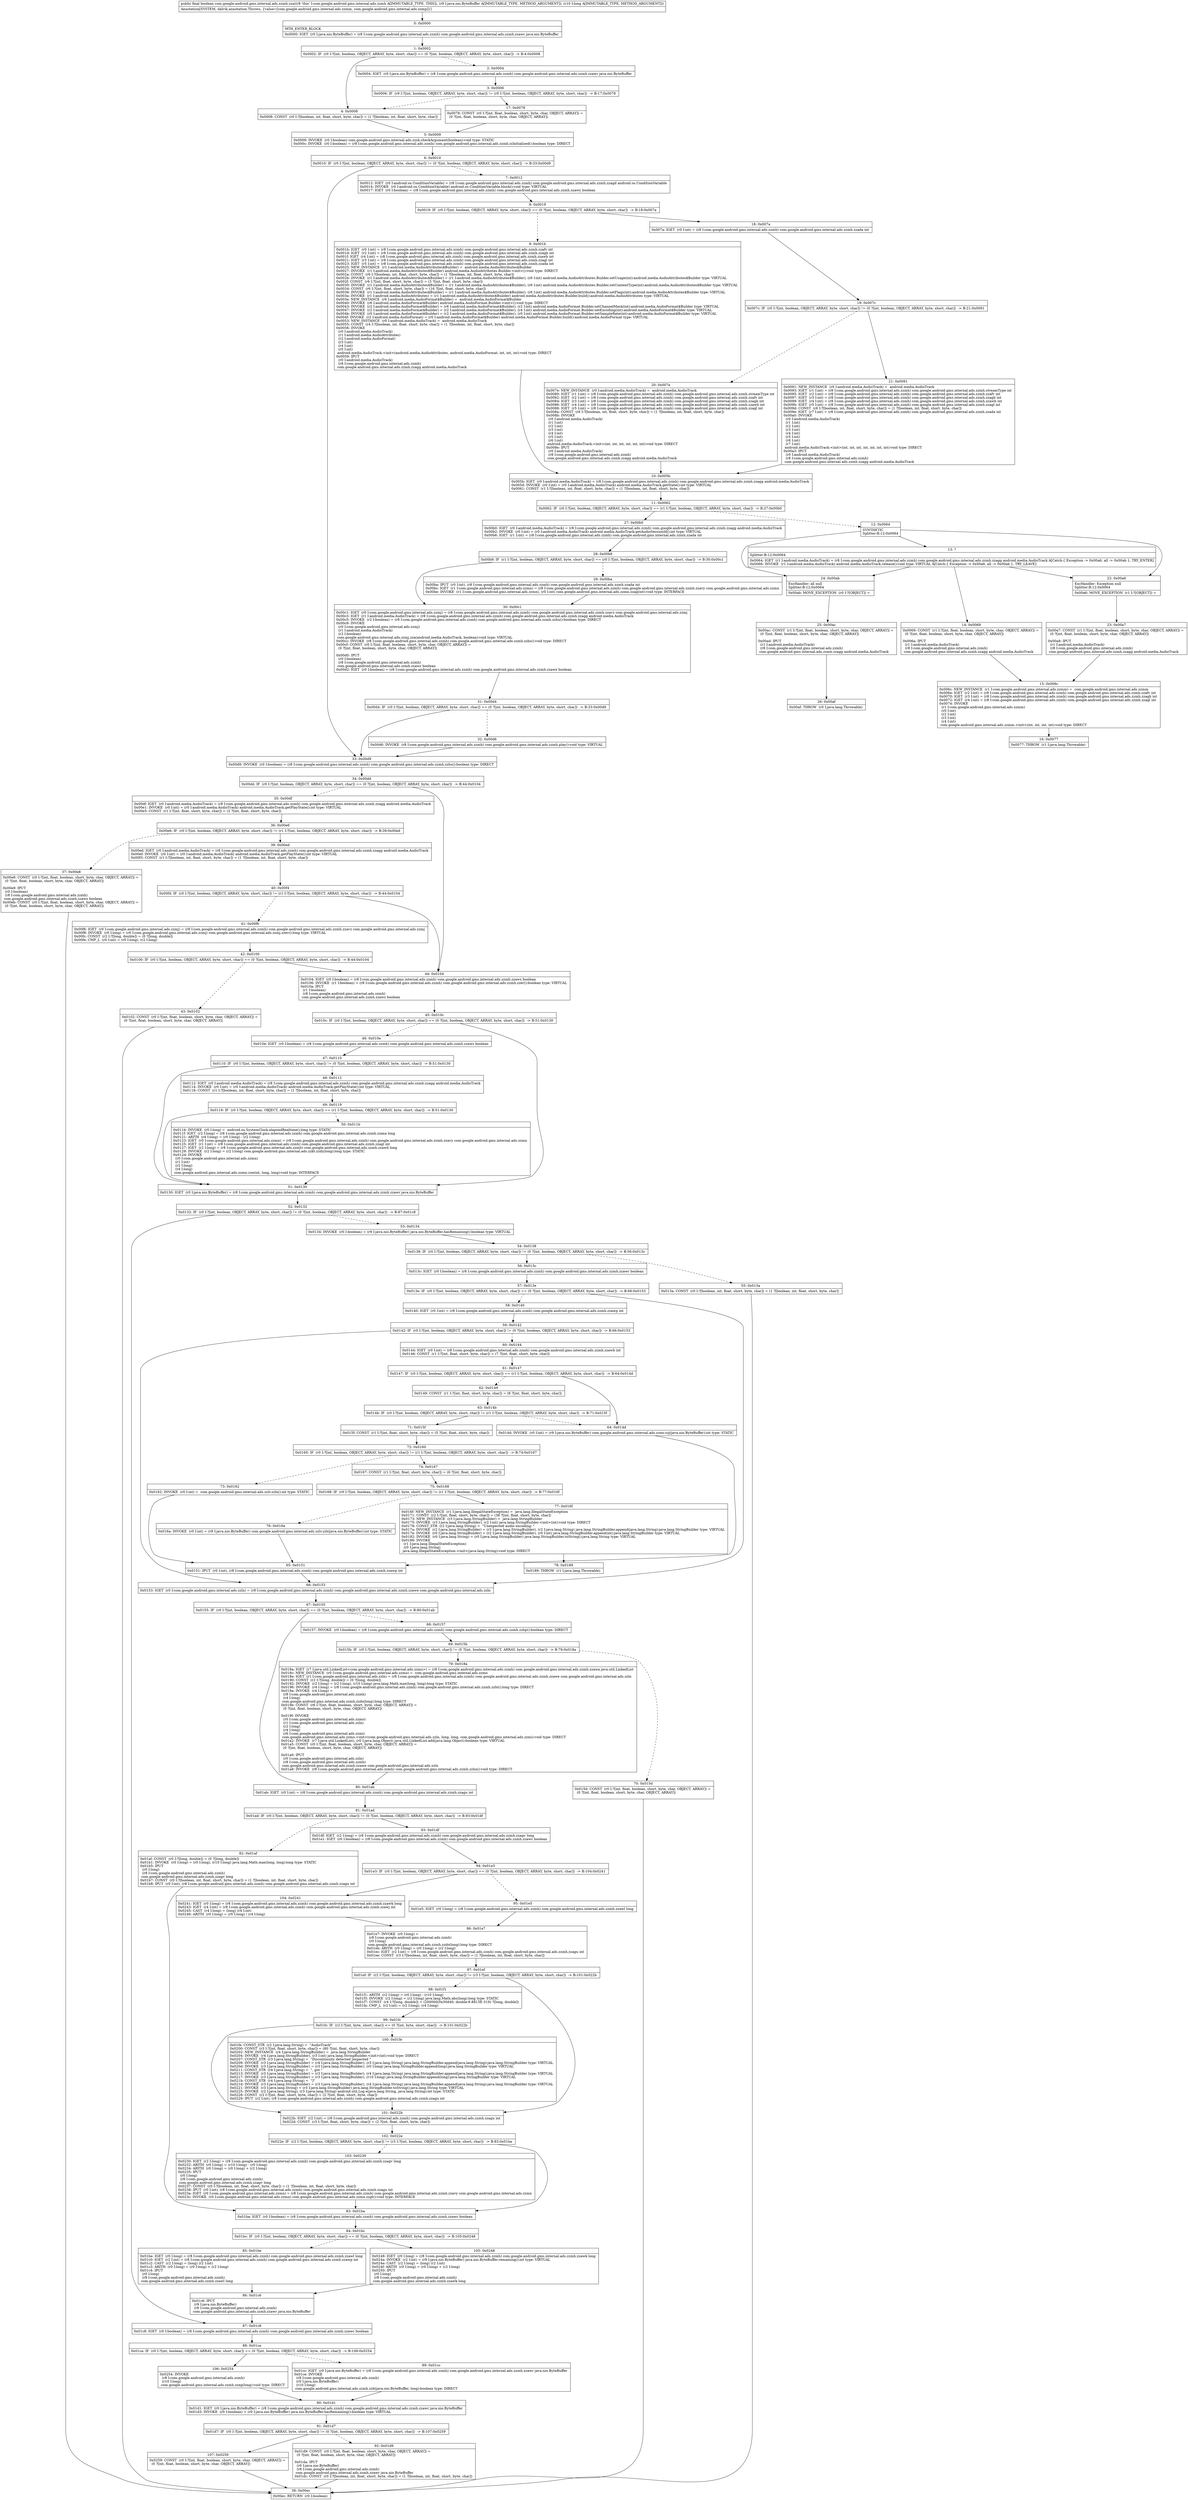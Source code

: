 digraph "CFG forcom.google.android.gms.internal.ads.zzmh.zza(Ljava\/nio\/ByteBuffer;J)Z" {
Node_0 [shape=record,label="{0\:\ 0x0000|MTH_ENTER_BLOCK\l|0x0000: IGET  (r0 I:java.nio.ByteBuffer) = (r8 I:com.google.android.gms.internal.ads.zzmh) com.google.android.gms.internal.ads.zzmh.zzawr java.nio.ByteBuffer \l}"];
Node_1 [shape=record,label="{1\:\ 0x0002|0x0002: IF  (r0 I:?[int, boolean, OBJECT, ARRAY, byte, short, char]) == (0 ?[int, boolean, OBJECT, ARRAY, byte, short, char])  \-\> B:4:0x0008 \l}"];
Node_2 [shape=record,label="{2\:\ 0x0004|0x0004: IGET  (r0 I:java.nio.ByteBuffer) = (r8 I:com.google.android.gms.internal.ads.zzmh) com.google.android.gms.internal.ads.zzmh.zzawr java.nio.ByteBuffer \l}"];
Node_3 [shape=record,label="{3\:\ 0x0006|0x0006: IF  (r9 I:?[int, boolean, OBJECT, ARRAY, byte, short, char]) != (r0 I:?[int, boolean, OBJECT, ARRAY, byte, short, char])  \-\> B:17:0x0078 \l}"];
Node_4 [shape=record,label="{4\:\ 0x0008|0x0008: CONST  (r0 I:?[boolean, int, float, short, byte, char]) = (1 ?[boolean, int, float, short, byte, char]) \l}"];
Node_5 [shape=record,label="{5\:\ 0x0009|0x0009: INVOKE  (r0 I:boolean) com.google.android.gms.internal.ads.zzsk.checkArgument(boolean):void type: STATIC \l0x000c: INVOKE  (r0 I:boolean) = (r8 I:com.google.android.gms.internal.ads.zzmh) com.google.android.gms.internal.ads.zzmh.isInitialized():boolean type: DIRECT \l}"];
Node_6 [shape=record,label="{6\:\ 0x0010|0x0010: IF  (r0 I:?[int, boolean, OBJECT, ARRAY, byte, short, char]) != (0 ?[int, boolean, OBJECT, ARRAY, byte, short, char])  \-\> B:33:0x00d9 \l}"];
Node_7 [shape=record,label="{7\:\ 0x0012|0x0012: IGET  (r0 I:android.os.ConditionVariable) = (r8 I:com.google.android.gms.internal.ads.zzmh) com.google.android.gms.internal.ads.zzmh.zzagd android.os.ConditionVariable \l0x0014: INVOKE  (r0 I:android.os.ConditionVariable) android.os.ConditionVariable.block():void type: VIRTUAL \l0x0017: IGET  (r0 I:boolean) = (r8 I:com.google.android.gms.internal.ads.zzmh) com.google.android.gms.internal.ads.zzmh.zzawy boolean \l}"];
Node_8 [shape=record,label="{8\:\ 0x0019|0x0019: IF  (r0 I:?[int, boolean, OBJECT, ARRAY, byte, short, char]) == (0 ?[int, boolean, OBJECT, ARRAY, byte, short, char])  \-\> B:18:0x007a \l}"];
Node_9 [shape=record,label="{9\:\ 0x001b|0x001b: IGET  (r0 I:int) = (r8 I:com.google.android.gms.internal.ads.zzmh) com.google.android.gms.internal.ads.zzmh.zzafv int \l0x001d: IGET  (r2 I:int) = (r8 I:com.google.android.gms.internal.ads.zzmh) com.google.android.gms.internal.ads.zzmh.zzagh int \l0x001f: IGET  (r4 I:int) = (r8 I:com.google.android.gms.internal.ads.zzmh) com.google.android.gms.internal.ads.zzmh.zzawb int \l0x0021: IGET  (r3 I:int) = (r8 I:com.google.android.gms.internal.ads.zzmh) com.google.android.gms.internal.ads.zzmh.zzagl int \l0x0023: IGET  (r5 I:int) = (r8 I:com.google.android.gms.internal.ads.zzmh) com.google.android.gms.internal.ads.zzmh.zzada int \l0x0025: NEW_INSTANCE  (r1 I:android.media.AudioAttributes$Builder) =  android.media.AudioAttributes$Builder \l0x0027: INVOKE  (r1 I:android.media.AudioAttributes$Builder) android.media.AudioAttributes.Builder.\<init\>():void type: DIRECT \l0x002a: CONST  (r6 I:?[boolean, int, float, short, byte, char]) = (1 ?[boolean, int, float, short, byte, char]) \l0x002b: INVOKE  (r1 I:android.media.AudioAttributes$Builder) = (r1 I:android.media.AudioAttributes$Builder), (r6 I:int) android.media.AudioAttributes.Builder.setUsage(int):android.media.AudioAttributes$Builder type: VIRTUAL \l0x002f: CONST  (r6 I:?[int, float, short, byte, char]) = (3 ?[int, float, short, byte, char]) \l0x0030: INVOKE  (r1 I:android.media.AudioAttributes$Builder) = (r1 I:android.media.AudioAttributes$Builder), (r6 I:int) android.media.AudioAttributes.Builder.setContentType(int):android.media.AudioAttributes$Builder type: VIRTUAL \l0x0034: CONST  (r6 I:?[int, float, short, byte, char]) = (16 ?[int, float, short, byte, char]) \l0x0036: INVOKE  (r1 I:android.media.AudioAttributes$Builder) = (r1 I:android.media.AudioAttributes$Builder), (r6 I:int) android.media.AudioAttributes.Builder.setFlags(int):android.media.AudioAttributes$Builder type: VIRTUAL \l0x003a: INVOKE  (r1 I:android.media.AudioAttributes) = (r1 I:android.media.AudioAttributes$Builder) android.media.AudioAttributes.Builder.build():android.media.AudioAttributes type: VIRTUAL \l0x003e: NEW_INSTANCE  (r6 I:android.media.AudioFormat$Builder) =  android.media.AudioFormat$Builder \l0x0040: INVOKE  (r6 I:android.media.AudioFormat$Builder) android.media.AudioFormat.Builder.\<init\>():void type: DIRECT \l0x0043: INVOKE  (r2 I:android.media.AudioFormat$Builder) = (r6 I:android.media.AudioFormat$Builder), (r2 I:int) android.media.AudioFormat.Builder.setChannelMask(int):android.media.AudioFormat$Builder type: VIRTUAL \l0x0047: INVOKE  (r2 I:android.media.AudioFormat$Builder) = (r2 I:android.media.AudioFormat$Builder), (r4 I:int) android.media.AudioFormat.Builder.setEncoding(int):android.media.AudioFormat$Builder type: VIRTUAL \l0x004b: INVOKE  (r0 I:android.media.AudioFormat$Builder) = (r2 I:android.media.AudioFormat$Builder), (r0 I:int) android.media.AudioFormat.Builder.setSampleRate(int):android.media.AudioFormat$Builder type: VIRTUAL \l0x004f: INVOKE  (r2 I:android.media.AudioFormat) = (r0 I:android.media.AudioFormat$Builder) android.media.AudioFormat.Builder.build():android.media.AudioFormat type: VIRTUAL \l0x0053: NEW_INSTANCE  (r0 I:android.media.AudioTrack) =  android.media.AudioTrack \l0x0055: CONST  (r4 I:?[boolean, int, float, short, byte, char]) = (1 ?[boolean, int, float, short, byte, char]) \l0x0056: INVOKE  \l  (r0 I:android.media.AudioTrack)\l  (r1 I:android.media.AudioAttributes)\l  (r2 I:android.media.AudioFormat)\l  (r3 I:int)\l  (r4 I:int)\l  (r5 I:int)\l android.media.AudioTrack.\<init\>(android.media.AudioAttributes, android.media.AudioFormat, int, int, int):void type: DIRECT \l0x0059: IPUT  \l  (r0 I:android.media.AudioTrack)\l  (r8 I:com.google.android.gms.internal.ads.zzmh)\l com.google.android.gms.internal.ads.zzmh.zzagg android.media.AudioTrack \l}"];
Node_10 [shape=record,label="{10\:\ 0x005b|0x005b: IGET  (r0 I:android.media.AudioTrack) = (r8 I:com.google.android.gms.internal.ads.zzmh) com.google.android.gms.internal.ads.zzmh.zzagg android.media.AudioTrack \l0x005d: INVOKE  (r0 I:int) = (r0 I:android.media.AudioTrack) android.media.AudioTrack.getState():int type: VIRTUAL \l0x0061: CONST  (r1 I:?[boolean, int, float, short, byte, char]) = (1 ?[boolean, int, float, short, byte, char]) \l}"];
Node_11 [shape=record,label="{11\:\ 0x0062|0x0062: IF  (r0 I:?[int, boolean, OBJECT, ARRAY, byte, short, char]) == (r1 I:?[int, boolean, OBJECT, ARRAY, byte, short, char])  \-\> B:27:0x00b0 \l}"];
Node_12 [shape=record,label="{12\:\ 0x0064|SYNTHETIC\lSplitter:B:12:0x0064\l}"];
Node_13 [shape=record,label="{13\:\ ?|Splitter:B:12:0x0064\l|0x0064: IGET  (r1 I:android.media.AudioTrack) = (r8 I:com.google.android.gms.internal.ads.zzmh) com.google.android.gms.internal.ads.zzmh.zzagg android.media.AudioTrack A[Catch:\{ Exception \-\> 0x00a6, all \-\> 0x00ab \}, TRY_ENTER]\l0x0066: INVOKE  (r1 I:android.media.AudioTrack) android.media.AudioTrack.release():void type: VIRTUAL A[Catch:\{ Exception \-\> 0x00a6, all \-\> 0x00ab \}, TRY_LEAVE]\l}"];
Node_14 [shape=record,label="{14\:\ 0x0069|0x0069: CONST  (r1 I:?[int, float, boolean, short, byte, char, OBJECT, ARRAY]) = \l  (0 ?[int, float, boolean, short, byte, char, OBJECT, ARRAY])\l \l0x006a: IPUT  \l  (r1 I:android.media.AudioTrack)\l  (r8 I:com.google.android.gms.internal.ads.zzmh)\l com.google.android.gms.internal.ads.zzmh.zzagg android.media.AudioTrack \l}"];
Node_15 [shape=record,label="{15\:\ 0x006c|0x006c: NEW_INSTANCE  (r1 I:com.google.android.gms.internal.ads.zzmm) =  com.google.android.gms.internal.ads.zzmm \l0x006e: IGET  (r2 I:int) = (r8 I:com.google.android.gms.internal.ads.zzmh) com.google.android.gms.internal.ads.zzmh.zzafv int \l0x0070: IGET  (r3 I:int) = (r8 I:com.google.android.gms.internal.ads.zzmh) com.google.android.gms.internal.ads.zzmh.zzagh int \l0x0072: IGET  (r4 I:int) = (r8 I:com.google.android.gms.internal.ads.zzmh) com.google.android.gms.internal.ads.zzmh.zzagl int \l0x0074: INVOKE  \l  (r1 I:com.google.android.gms.internal.ads.zzmm)\l  (r0 I:int)\l  (r2 I:int)\l  (r3 I:int)\l  (r4 I:int)\l com.google.android.gms.internal.ads.zzmm.\<init\>(int, int, int, int):void type: DIRECT \l}"];
Node_16 [shape=record,label="{16\:\ 0x0077|0x0077: THROW  (r1 I:java.lang.Throwable) \l}"];
Node_17 [shape=record,label="{17\:\ 0x0078|0x0078: CONST  (r0 I:?[int, float, boolean, short, byte, char, OBJECT, ARRAY]) = \l  (0 ?[int, float, boolean, short, byte, char, OBJECT, ARRAY])\l \l}"];
Node_18 [shape=record,label="{18\:\ 0x007a|0x007a: IGET  (r0 I:int) = (r8 I:com.google.android.gms.internal.ads.zzmh) com.google.android.gms.internal.ads.zzmh.zzada int \l}"];
Node_19 [shape=record,label="{19\:\ 0x007c|0x007c: IF  (r0 I:?[int, boolean, OBJECT, ARRAY, byte, short, char]) != (0 ?[int, boolean, OBJECT, ARRAY, byte, short, char])  \-\> B:21:0x0091 \l}"];
Node_20 [shape=record,label="{20\:\ 0x007e|0x007e: NEW_INSTANCE  (r0 I:android.media.AudioTrack) =  android.media.AudioTrack \l0x0080: IGET  (r1 I:int) = (r8 I:com.google.android.gms.internal.ads.zzmh) com.google.android.gms.internal.ads.zzmh.streamType int \l0x0082: IGET  (r2 I:int) = (r8 I:com.google.android.gms.internal.ads.zzmh) com.google.android.gms.internal.ads.zzmh.zzafv int \l0x0084: IGET  (r3 I:int) = (r8 I:com.google.android.gms.internal.ads.zzmh) com.google.android.gms.internal.ads.zzmh.zzagh int \l0x0086: IGET  (r4 I:int) = (r8 I:com.google.android.gms.internal.ads.zzmh) com.google.android.gms.internal.ads.zzmh.zzawb int \l0x0088: IGET  (r5 I:int) = (r8 I:com.google.android.gms.internal.ads.zzmh) com.google.android.gms.internal.ads.zzmh.zzagl int \l0x008a: CONST  (r6 I:?[boolean, int, float, short, byte, char]) = (1 ?[boolean, int, float, short, byte, char]) \l0x008b: INVOKE  \l  (r0 I:android.media.AudioTrack)\l  (r1 I:int)\l  (r2 I:int)\l  (r3 I:int)\l  (r4 I:int)\l  (r5 I:int)\l  (r6 I:int)\l android.media.AudioTrack.\<init\>(int, int, int, int, int, int):void type: DIRECT \l0x008e: IPUT  \l  (r0 I:android.media.AudioTrack)\l  (r8 I:com.google.android.gms.internal.ads.zzmh)\l com.google.android.gms.internal.ads.zzmh.zzagg android.media.AudioTrack \l}"];
Node_21 [shape=record,label="{21\:\ 0x0091|0x0091: NEW_INSTANCE  (r0 I:android.media.AudioTrack) =  android.media.AudioTrack \l0x0093: IGET  (r1 I:int) = (r8 I:com.google.android.gms.internal.ads.zzmh) com.google.android.gms.internal.ads.zzmh.streamType int \l0x0095: IGET  (r2 I:int) = (r8 I:com.google.android.gms.internal.ads.zzmh) com.google.android.gms.internal.ads.zzmh.zzafv int \l0x0097: IGET  (r3 I:int) = (r8 I:com.google.android.gms.internal.ads.zzmh) com.google.android.gms.internal.ads.zzmh.zzagh int \l0x0099: IGET  (r4 I:int) = (r8 I:com.google.android.gms.internal.ads.zzmh) com.google.android.gms.internal.ads.zzmh.zzawb int \l0x009b: IGET  (r5 I:int) = (r8 I:com.google.android.gms.internal.ads.zzmh) com.google.android.gms.internal.ads.zzmh.zzagl int \l0x009d: CONST  (r6 I:?[boolean, int, float, short, byte, char]) = (1 ?[boolean, int, float, short, byte, char]) \l0x009e: IGET  (r7 I:int) = (r8 I:com.google.android.gms.internal.ads.zzmh) com.google.android.gms.internal.ads.zzmh.zzada int \l0x00a0: INVOKE  \l  (r0 I:android.media.AudioTrack)\l  (r1 I:int)\l  (r2 I:int)\l  (r3 I:int)\l  (r4 I:int)\l  (r5 I:int)\l  (r6 I:int)\l  (r7 I:int)\l android.media.AudioTrack.\<init\>(int, int, int, int, int, int, int):void type: DIRECT \l0x00a3: IPUT  \l  (r0 I:android.media.AudioTrack)\l  (r8 I:com.google.android.gms.internal.ads.zzmh)\l com.google.android.gms.internal.ads.zzmh.zzagg android.media.AudioTrack \l}"];
Node_22 [shape=record,label="{22\:\ 0x00a6|ExcHandler: Exception null\lSplitter:B:12:0x0064\l|0x00a6: MOVE_EXCEPTION  (r1 I:?[OBJECT]) =  \l}"];
Node_23 [shape=record,label="{23\:\ 0x00a7|0x00a7: CONST  (r1 I:?[int, float, boolean, short, byte, char, OBJECT, ARRAY]) = \l  (0 ?[int, float, boolean, short, byte, char, OBJECT, ARRAY])\l \l0x00a8: IPUT  \l  (r1 I:android.media.AudioTrack)\l  (r8 I:com.google.android.gms.internal.ads.zzmh)\l com.google.android.gms.internal.ads.zzmh.zzagg android.media.AudioTrack \l}"];
Node_24 [shape=record,label="{24\:\ 0x00ab|ExcHandler: all null\lSplitter:B:12:0x0064\l|0x00ab: MOVE_EXCEPTION  (r0 I:?[OBJECT]) =  \l}"];
Node_25 [shape=record,label="{25\:\ 0x00ac|0x00ac: CONST  (r1 I:?[int, float, boolean, short, byte, char, OBJECT, ARRAY]) = \l  (0 ?[int, float, boolean, short, byte, char, OBJECT, ARRAY])\l \l0x00ad: IPUT  \l  (r1 I:android.media.AudioTrack)\l  (r8 I:com.google.android.gms.internal.ads.zzmh)\l com.google.android.gms.internal.ads.zzmh.zzagg android.media.AudioTrack \l}"];
Node_26 [shape=record,label="{26\:\ 0x00af|0x00af: THROW  (r0 I:java.lang.Throwable) \l}"];
Node_27 [shape=record,label="{27\:\ 0x00b0|0x00b0: IGET  (r0 I:android.media.AudioTrack) = (r8 I:com.google.android.gms.internal.ads.zzmh) com.google.android.gms.internal.ads.zzmh.zzagg android.media.AudioTrack \l0x00b2: INVOKE  (r0 I:int) = (r0 I:android.media.AudioTrack) android.media.AudioTrack.getAudioSessionId():int type: VIRTUAL \l0x00b6: IGET  (r1 I:int) = (r8 I:com.google.android.gms.internal.ads.zzmh) com.google.android.gms.internal.ads.zzmh.zzada int \l}"];
Node_28 [shape=record,label="{28\:\ 0x00b8|0x00b8: IF  (r1 I:?[int, boolean, OBJECT, ARRAY, byte, short, char]) == (r0 I:?[int, boolean, OBJECT, ARRAY, byte, short, char])  \-\> B:30:0x00c1 \l}"];
Node_29 [shape=record,label="{29\:\ 0x00ba|0x00ba: IPUT  (r0 I:int), (r8 I:com.google.android.gms.internal.ads.zzmh) com.google.android.gms.internal.ads.zzmh.zzada int \l0x00bc: IGET  (r1 I:com.google.android.gms.internal.ads.zzmn) = (r8 I:com.google.android.gms.internal.ads.zzmh) com.google.android.gms.internal.ads.zzmh.zzavy com.google.android.gms.internal.ads.zzmn \l0x00be: INVOKE  (r1 I:com.google.android.gms.internal.ads.zzmn), (r0 I:int) com.google.android.gms.internal.ads.zzmn.zzag(int):void type: INTERFACE \l}"];
Node_30 [shape=record,label="{30\:\ 0x00c1|0x00c1: IGET  (r0 I:com.google.android.gms.internal.ads.zzmj) = (r8 I:com.google.android.gms.internal.ads.zzmh) com.google.android.gms.internal.ads.zzmh.zzavz com.google.android.gms.internal.ads.zzmj \l0x00c3: IGET  (r1 I:android.media.AudioTrack) = (r8 I:com.google.android.gms.internal.ads.zzmh) com.google.android.gms.internal.ads.zzmh.zzagg android.media.AudioTrack \l0x00c5: INVOKE  (r2 I:boolean) = (r8 I:com.google.android.gms.internal.ads.zzmh) com.google.android.gms.internal.ads.zzmh.zzhu():boolean type: DIRECT \l0x00c9: INVOKE  \l  (r0 I:com.google.android.gms.internal.ads.zzmj)\l  (r1 I:android.media.AudioTrack)\l  (r2 I:boolean)\l com.google.android.gms.internal.ads.zzmj.zza(android.media.AudioTrack, boolean):void type: VIRTUAL \l0x00cc: INVOKE  (r8 I:com.google.android.gms.internal.ads.zzmh) com.google.android.gms.internal.ads.zzmh.zzhs():void type: DIRECT \l0x00cf: CONST  (r0 I:?[int, float, boolean, short, byte, char, OBJECT, ARRAY]) = \l  (0 ?[int, float, boolean, short, byte, char, OBJECT, ARRAY])\l \l0x00d0: IPUT  \l  (r0 I:boolean)\l  (r8 I:com.google.android.gms.internal.ads.zzmh)\l com.google.android.gms.internal.ads.zzmh.zzawz boolean \l0x00d2: IGET  (r0 I:boolean) = (r8 I:com.google.android.gms.internal.ads.zzmh) com.google.android.gms.internal.ads.zzmh.zzawx boolean \l}"];
Node_31 [shape=record,label="{31\:\ 0x00d4|0x00d4: IF  (r0 I:?[int, boolean, OBJECT, ARRAY, byte, short, char]) == (0 ?[int, boolean, OBJECT, ARRAY, byte, short, char])  \-\> B:33:0x00d9 \l}"];
Node_32 [shape=record,label="{32\:\ 0x00d6|0x00d6: INVOKE  (r8 I:com.google.android.gms.internal.ads.zzmh) com.google.android.gms.internal.ads.zzmh.play():void type: VIRTUAL \l}"];
Node_33 [shape=record,label="{33\:\ 0x00d9|0x00d9: INVOKE  (r0 I:boolean) = (r8 I:com.google.android.gms.internal.ads.zzmh) com.google.android.gms.internal.ads.zzmh.zzhu():boolean type: DIRECT \l}"];
Node_34 [shape=record,label="{34\:\ 0x00dd|0x00dd: IF  (r0 I:?[int, boolean, OBJECT, ARRAY, byte, short, char]) == (0 ?[int, boolean, OBJECT, ARRAY, byte, short, char])  \-\> B:44:0x0104 \l}"];
Node_35 [shape=record,label="{35\:\ 0x00df|0x00df: IGET  (r0 I:android.media.AudioTrack) = (r8 I:com.google.android.gms.internal.ads.zzmh) com.google.android.gms.internal.ads.zzmh.zzagg android.media.AudioTrack \l0x00e1: INVOKE  (r0 I:int) = (r0 I:android.media.AudioTrack) android.media.AudioTrack.getPlayState():int type: VIRTUAL \l0x00e5: CONST  (r1 I:?[int, float, short, byte, char]) = (2 ?[int, float, short, byte, char]) \l}"];
Node_36 [shape=record,label="{36\:\ 0x00e6|0x00e6: IF  (r0 I:?[int, boolean, OBJECT, ARRAY, byte, short, char]) != (r1 I:?[int, boolean, OBJECT, ARRAY, byte, short, char])  \-\> B:39:0x00ed \l}"];
Node_37 [shape=record,label="{37\:\ 0x00e8|0x00e8: CONST  (r0 I:?[int, float, boolean, short, byte, char, OBJECT, ARRAY]) = \l  (0 ?[int, float, boolean, short, byte, char, OBJECT, ARRAY])\l \l0x00e9: IPUT  \l  (r0 I:boolean)\l  (r8 I:com.google.android.gms.internal.ads.zzmh)\l com.google.android.gms.internal.ads.zzmh.zzawz boolean \l0x00eb: CONST  (r0 I:?[int, float, boolean, short, byte, char, OBJECT, ARRAY]) = \l  (0 ?[int, float, boolean, short, byte, char, OBJECT, ARRAY])\l \l}"];
Node_38 [shape=record,label="{38\:\ 0x00ec|0x00ec: RETURN  (r0 I:boolean) \l}"];
Node_39 [shape=record,label="{39\:\ 0x00ed|0x00ed: IGET  (r0 I:android.media.AudioTrack) = (r8 I:com.google.android.gms.internal.ads.zzmh) com.google.android.gms.internal.ads.zzmh.zzagg android.media.AudioTrack \l0x00ef: INVOKE  (r0 I:int) = (r0 I:android.media.AudioTrack) android.media.AudioTrack.getPlayState():int type: VIRTUAL \l0x00f3: CONST  (r1 I:?[boolean, int, float, short, byte, char]) = (1 ?[boolean, int, float, short, byte, char]) \l}"];
Node_40 [shape=record,label="{40\:\ 0x00f4|0x00f4: IF  (r0 I:?[int, boolean, OBJECT, ARRAY, byte, short, char]) != (r1 I:?[int, boolean, OBJECT, ARRAY, byte, short, char])  \-\> B:44:0x0104 \l}"];
Node_41 [shape=record,label="{41\:\ 0x00f6|0x00f6: IGET  (r0 I:com.google.android.gms.internal.ads.zzmj) = (r8 I:com.google.android.gms.internal.ads.zzmh) com.google.android.gms.internal.ads.zzmh.zzavz com.google.android.gms.internal.ads.zzmj \l0x00f8: INVOKE  (r0 I:long) = (r0 I:com.google.android.gms.internal.ads.zzmj) com.google.android.gms.internal.ads.zzmj.zzev():long type: VIRTUAL \l0x00fc: CONST  (r2 I:?[long, double]) = (0 ?[long, double]) \l0x00fe: CMP_L  (r0 I:int) = (r0 I:long), (r2 I:long) \l}"];
Node_42 [shape=record,label="{42\:\ 0x0100|0x0100: IF  (r0 I:?[int, boolean, OBJECT, ARRAY, byte, short, char]) == (0 ?[int, boolean, OBJECT, ARRAY, byte, short, char])  \-\> B:44:0x0104 \l}"];
Node_43 [shape=record,label="{43\:\ 0x0102|0x0102: CONST  (r0 I:?[int, float, boolean, short, byte, char, OBJECT, ARRAY]) = \l  (0 ?[int, float, boolean, short, byte, char, OBJECT, ARRAY])\l \l}"];
Node_44 [shape=record,label="{44\:\ 0x0104|0x0104: IGET  (r0 I:boolean) = (r8 I:com.google.android.gms.internal.ads.zzmh) com.google.android.gms.internal.ads.zzmh.zzawz boolean \l0x0106: INVOKE  (r1 I:boolean) = (r8 I:com.google.android.gms.internal.ads.zzmh) com.google.android.gms.internal.ads.zzmh.zzer():boolean type: VIRTUAL \l0x010a: IPUT  \l  (r1 I:boolean)\l  (r8 I:com.google.android.gms.internal.ads.zzmh)\l com.google.android.gms.internal.ads.zzmh.zzawz boolean \l}"];
Node_45 [shape=record,label="{45\:\ 0x010c|0x010c: IF  (r0 I:?[int, boolean, OBJECT, ARRAY, byte, short, char]) == (0 ?[int, boolean, OBJECT, ARRAY, byte, short, char])  \-\> B:51:0x0130 \l}"];
Node_46 [shape=record,label="{46\:\ 0x010e|0x010e: IGET  (r0 I:boolean) = (r8 I:com.google.android.gms.internal.ads.zzmh) com.google.android.gms.internal.ads.zzmh.zzawz boolean \l}"];
Node_47 [shape=record,label="{47\:\ 0x0110|0x0110: IF  (r0 I:?[int, boolean, OBJECT, ARRAY, byte, short, char]) != (0 ?[int, boolean, OBJECT, ARRAY, byte, short, char])  \-\> B:51:0x0130 \l}"];
Node_48 [shape=record,label="{48\:\ 0x0112|0x0112: IGET  (r0 I:android.media.AudioTrack) = (r8 I:com.google.android.gms.internal.ads.zzmh) com.google.android.gms.internal.ads.zzmh.zzagg android.media.AudioTrack \l0x0114: INVOKE  (r0 I:int) = (r0 I:android.media.AudioTrack) android.media.AudioTrack.getPlayState():int type: VIRTUAL \l0x0118: CONST  (r1 I:?[boolean, int, float, short, byte, char]) = (1 ?[boolean, int, float, short, byte, char]) \l}"];
Node_49 [shape=record,label="{49\:\ 0x0119|0x0119: IF  (r0 I:?[int, boolean, OBJECT, ARRAY, byte, short, char]) == (r1 I:?[int, boolean, OBJECT, ARRAY, byte, short, char])  \-\> B:51:0x0130 \l}"];
Node_50 [shape=record,label="{50\:\ 0x011b|0x011b: INVOKE  (r0 I:long) =  android.os.SystemClock.elapsedRealtime():long type: STATIC \l0x011f: IGET  (r2 I:long) = (r8 I:com.google.android.gms.internal.ads.zzmh) com.google.android.gms.internal.ads.zzmh.zzaxa long \l0x0121: ARITH  (r4 I:long) = (r0 I:long) \- (r2 I:long) \l0x0123: IGET  (r0 I:com.google.android.gms.internal.ads.zzmn) = (r8 I:com.google.android.gms.internal.ads.zzmh) com.google.android.gms.internal.ads.zzmh.zzavy com.google.android.gms.internal.ads.zzmn \l0x0125: IGET  (r1 I:int) = (r8 I:com.google.android.gms.internal.ads.zzmh) com.google.android.gms.internal.ads.zzmh.zzagl int \l0x0127: IGET  (r2 I:long) = (r8 I:com.google.android.gms.internal.ads.zzmh) com.google.android.gms.internal.ads.zzmh.zzawd long \l0x0129: INVOKE  (r2 I:long) = (r2 I:long) com.google.android.gms.internal.ads.zzkt.zzdz(long):long type: STATIC \l0x012d: INVOKE  \l  (r0 I:com.google.android.gms.internal.ads.zzmn)\l  (r1 I:int)\l  (r2 I:long)\l  (r4 I:long)\l com.google.android.gms.internal.ads.zzmn.zze(int, long, long):void type: INTERFACE \l}"];
Node_51 [shape=record,label="{51\:\ 0x0130|0x0130: IGET  (r0 I:java.nio.ByteBuffer) = (r8 I:com.google.android.gms.internal.ads.zzmh) com.google.android.gms.internal.ads.zzmh.zzawr java.nio.ByteBuffer \l}"];
Node_52 [shape=record,label="{52\:\ 0x0132|0x0132: IF  (r0 I:?[int, boolean, OBJECT, ARRAY, byte, short, char]) != (0 ?[int, boolean, OBJECT, ARRAY, byte, short, char])  \-\> B:87:0x01c8 \l}"];
Node_53 [shape=record,label="{53\:\ 0x0134|0x0134: INVOKE  (r0 I:boolean) = (r9 I:java.nio.ByteBuffer) java.nio.ByteBuffer.hasRemaining():boolean type: VIRTUAL \l}"];
Node_54 [shape=record,label="{54\:\ 0x0138|0x0138: IF  (r0 I:?[int, boolean, OBJECT, ARRAY, byte, short, char]) != (0 ?[int, boolean, OBJECT, ARRAY, byte, short, char])  \-\> B:56:0x013c \l}"];
Node_55 [shape=record,label="{55\:\ 0x013a|0x013a: CONST  (r0 I:?[boolean, int, float, short, byte, char]) = (1 ?[boolean, int, float, short, byte, char]) \l}"];
Node_56 [shape=record,label="{56\:\ 0x013c|0x013c: IGET  (r0 I:boolean) = (r8 I:com.google.android.gms.internal.ads.zzmh) com.google.android.gms.internal.ads.zzmh.zzawc boolean \l}"];
Node_57 [shape=record,label="{57\:\ 0x013e|0x013e: IF  (r0 I:?[int, boolean, OBJECT, ARRAY, byte, short, char]) == (0 ?[int, boolean, OBJECT, ARRAY, byte, short, char])  \-\> B:66:0x0153 \l}"];
Node_58 [shape=record,label="{58\:\ 0x0140|0x0140: IGET  (r0 I:int) = (r8 I:com.google.android.gms.internal.ads.zzmh) com.google.android.gms.internal.ads.zzmh.zzawp int \l}"];
Node_59 [shape=record,label="{59\:\ 0x0142|0x0142: IF  (r0 I:?[int, boolean, OBJECT, ARRAY, byte, short, char]) != (0 ?[int, boolean, OBJECT, ARRAY, byte, short, char])  \-\> B:66:0x0153 \l}"];
Node_60 [shape=record,label="{60\:\ 0x0144|0x0144: IGET  (r0 I:int) = (r8 I:com.google.android.gms.internal.ads.zzmh) com.google.android.gms.internal.ads.zzmh.zzawb int \l0x0146: CONST  (r1 I:?[int, float, short, byte, char]) = (7 ?[int, float, short, byte, char]) \l}"];
Node_61 [shape=record,label="{61\:\ 0x0147|0x0147: IF  (r0 I:?[int, boolean, OBJECT, ARRAY, byte, short, char]) == (r1 I:?[int, boolean, OBJECT, ARRAY, byte, short, char])  \-\> B:64:0x014d \l}"];
Node_62 [shape=record,label="{62\:\ 0x0149|0x0149: CONST  (r1 I:?[int, float, short, byte, char]) = (8 ?[int, float, short, byte, char]) \l}"];
Node_63 [shape=record,label="{63\:\ 0x014b|0x014b: IF  (r0 I:?[int, boolean, OBJECT, ARRAY, byte, short, char]) != (r1 I:?[int, boolean, OBJECT, ARRAY, byte, short, char])  \-\> B:71:0x015f \l}"];
Node_64 [shape=record,label="{64\:\ 0x014d|0x014d: INVOKE  (r0 I:int) = (r9 I:java.nio.ByteBuffer) com.google.android.gms.internal.ads.zzmr.zzj(java.nio.ByteBuffer):int type: STATIC \l}"];
Node_65 [shape=record,label="{65\:\ 0x0151|0x0151: IPUT  (r0 I:int), (r8 I:com.google.android.gms.internal.ads.zzmh) com.google.android.gms.internal.ads.zzmh.zzawp int \l}"];
Node_66 [shape=record,label="{66\:\ 0x0153|0x0153: IGET  (r0 I:com.google.android.gms.internal.ads.zzln) = (r8 I:com.google.android.gms.internal.ads.zzmh) com.google.android.gms.internal.ads.zzmh.zzawe com.google.android.gms.internal.ads.zzln \l}"];
Node_67 [shape=record,label="{67\:\ 0x0155|0x0155: IF  (r0 I:?[int, boolean, OBJECT, ARRAY, byte, short, char]) == (0 ?[int, boolean, OBJECT, ARRAY, byte, short, char])  \-\> B:80:0x01ab \l}"];
Node_68 [shape=record,label="{68\:\ 0x0157|0x0157: INVOKE  (r0 I:boolean) = (r8 I:com.google.android.gms.internal.ads.zzmh) com.google.android.gms.internal.ads.zzmh.zzhp():boolean type: DIRECT \l}"];
Node_69 [shape=record,label="{69\:\ 0x015b|0x015b: IF  (r0 I:?[int, boolean, OBJECT, ARRAY, byte, short, char]) != (0 ?[int, boolean, OBJECT, ARRAY, byte, short, char])  \-\> B:79:0x018a \l}"];
Node_70 [shape=record,label="{70\:\ 0x015d|0x015d: CONST  (r0 I:?[int, float, boolean, short, byte, char, OBJECT, ARRAY]) = \l  (0 ?[int, float, boolean, short, byte, char, OBJECT, ARRAY])\l \l}"];
Node_71 [shape=record,label="{71\:\ 0x015f|0x015f: CONST  (r1 I:?[int, float, short, byte, char]) = (5 ?[int, float, short, byte, char]) \l}"];
Node_72 [shape=record,label="{72\:\ 0x0160|0x0160: IF  (r0 I:?[int, boolean, OBJECT, ARRAY, byte, short, char]) != (r1 I:?[int, boolean, OBJECT, ARRAY, byte, short, char])  \-\> B:74:0x0167 \l}"];
Node_73 [shape=record,label="{73\:\ 0x0162|0x0162: INVOKE  (r0 I:int) =  com.google.android.gms.internal.ads.zzlv.zzhi():int type: STATIC \l}"];
Node_74 [shape=record,label="{74\:\ 0x0167|0x0167: CONST  (r1 I:?[int, float, short, byte, char]) = (6 ?[int, float, short, byte, char]) \l}"];
Node_75 [shape=record,label="{75\:\ 0x0168|0x0168: IF  (r0 I:?[int, boolean, OBJECT, ARRAY, byte, short, char]) != (r1 I:?[int, boolean, OBJECT, ARRAY, byte, short, char])  \-\> B:77:0x016f \l}"];
Node_76 [shape=record,label="{76\:\ 0x016a|0x016a: INVOKE  (r0 I:int) = (r9 I:java.nio.ByteBuffer) com.google.android.gms.internal.ads.zzlv.zzh(java.nio.ByteBuffer):int type: STATIC \l}"];
Node_77 [shape=record,label="{77\:\ 0x016f|0x016f: NEW_INSTANCE  (r1 I:java.lang.IllegalStateException) =  java.lang.IllegalStateException \l0x0171: CONST  (r2 I:?[int, float, short, byte, char]) = (38 ?[int, float, short, byte, char]) \l0x0173: NEW_INSTANCE  (r3 I:java.lang.StringBuilder) =  java.lang.StringBuilder \l0x0175: INVOKE  (r3 I:java.lang.StringBuilder), (r2 I:int) java.lang.StringBuilder.\<init\>(int):void type: DIRECT \l0x0178: CONST_STR  (r2 I:java.lang.String) =  \"Unexpected audio encoding: \" \l0x017a: INVOKE  (r2 I:java.lang.StringBuilder) = (r3 I:java.lang.StringBuilder), (r2 I:java.lang.String) java.lang.StringBuilder.append(java.lang.String):java.lang.StringBuilder type: VIRTUAL \l0x017e: INVOKE  (r0 I:java.lang.StringBuilder) = (r2 I:java.lang.StringBuilder), (r0 I:int) java.lang.StringBuilder.append(int):java.lang.StringBuilder type: VIRTUAL \l0x0182: INVOKE  (r0 I:java.lang.String) = (r0 I:java.lang.StringBuilder) java.lang.StringBuilder.toString():java.lang.String type: VIRTUAL \l0x0186: INVOKE  \l  (r1 I:java.lang.IllegalStateException)\l  (r0 I:java.lang.String)\l java.lang.IllegalStateException.\<init\>(java.lang.String):void type: DIRECT \l}"];
Node_78 [shape=record,label="{78\:\ 0x0189|0x0189: THROW  (r1 I:java.lang.Throwable) \l}"];
Node_79 [shape=record,label="{79\:\ 0x018a|0x018a: IGET  (r7 I:java.util.LinkedList\<com.google.android.gms.internal.ads.zzmo\>) = (r8 I:com.google.android.gms.internal.ads.zzmh) com.google.android.gms.internal.ads.zzmh.zzawa java.util.LinkedList \l0x018c: NEW_INSTANCE  (r0 I:com.google.android.gms.internal.ads.zzmo) =  com.google.android.gms.internal.ads.zzmo \l0x018e: IGET  (r1 I:com.google.android.gms.internal.ads.zzln) = (r8 I:com.google.android.gms.internal.ads.zzmh) com.google.android.gms.internal.ads.zzmh.zzawe com.google.android.gms.internal.ads.zzln \l0x0190: CONST  (r2 I:?[long, double]) = (0 ?[long, double]) \l0x0192: INVOKE  (r2 I:long) = (r2 I:long), (r10 I:long) java.lang.Math.max(long, long):long type: STATIC \l0x0196: INVOKE  (r4 I:long) = (r8 I:com.google.android.gms.internal.ads.zzmh) com.google.android.gms.internal.ads.zzmh.zzht():long type: DIRECT \l0x019a: INVOKE  (r4 I:long) = \l  (r8 I:com.google.android.gms.internal.ads.zzmh)\l  (r4 I:long)\l com.google.android.gms.internal.ads.zzmh.zzdo(long):long type: DIRECT \l0x019e: CONST  (r6 I:?[int, float, boolean, short, byte, char, OBJECT, ARRAY]) = \l  (0 ?[int, float, boolean, short, byte, char, OBJECT, ARRAY])\l \l0x019f: INVOKE  \l  (r0 I:com.google.android.gms.internal.ads.zzmo)\l  (r1 I:com.google.android.gms.internal.ads.zzln)\l  (r2 I:long)\l  (r4 I:long)\l  (r6 I:com.google.android.gms.internal.ads.zzmi)\l com.google.android.gms.internal.ads.zzmo.\<init\>(com.google.android.gms.internal.ads.zzln, long, long, com.google.android.gms.internal.ads.zzmi):void type: DIRECT \l0x01a2: INVOKE  (r7 I:java.util.LinkedList), (r0 I:java.lang.Object) java.util.LinkedList.add(java.lang.Object):boolean type: VIRTUAL \l0x01a5: CONST  (r0 I:?[int, float, boolean, short, byte, char, OBJECT, ARRAY]) = \l  (0 ?[int, float, boolean, short, byte, char, OBJECT, ARRAY])\l \l0x01a6: IPUT  \l  (r0 I:com.google.android.gms.internal.ads.zzln)\l  (r8 I:com.google.android.gms.internal.ads.zzmh)\l com.google.android.gms.internal.ads.zzmh.zzawe com.google.android.gms.internal.ads.zzln \l0x01a8: INVOKE  (r8 I:com.google.android.gms.internal.ads.zzmh) com.google.android.gms.internal.ads.zzmh.zzhn():void type: DIRECT \l}"];
Node_80 [shape=record,label="{80\:\ 0x01ab|0x01ab: IGET  (r0 I:int) = (r8 I:com.google.android.gms.internal.ads.zzmh) com.google.android.gms.internal.ads.zzmh.zzagu int \l}"];
Node_81 [shape=record,label="{81\:\ 0x01ad|0x01ad: IF  (r0 I:?[int, boolean, OBJECT, ARRAY, byte, short, char]) != (0 ?[int, boolean, OBJECT, ARRAY, byte, short, char])  \-\> B:93:0x01df \l}"];
Node_82 [shape=record,label="{82\:\ 0x01af|0x01af: CONST  (r0 I:?[long, double]) = (0 ?[long, double]) \l0x01b1: INVOKE  (r0 I:long) = (r0 I:long), (r10 I:long) java.lang.Math.max(long, long):long type: STATIC \l0x01b5: IPUT  \l  (r0 I:long)\l  (r8 I:com.google.android.gms.internal.ads.zzmh)\l com.google.android.gms.internal.ads.zzmh.zzagv long \l0x01b7: CONST  (r0 I:?[boolean, int, float, short, byte, char]) = (1 ?[boolean, int, float, short, byte, char]) \l0x01b8: IPUT  (r0 I:int), (r8 I:com.google.android.gms.internal.ads.zzmh) com.google.android.gms.internal.ads.zzmh.zzagu int \l}"];
Node_83 [shape=record,label="{83\:\ 0x01ba|0x01ba: IGET  (r0 I:boolean) = (r8 I:com.google.android.gms.internal.ads.zzmh) com.google.android.gms.internal.ads.zzmh.zzawc boolean \l}"];
Node_84 [shape=record,label="{84\:\ 0x01bc|0x01bc: IF  (r0 I:?[int, boolean, OBJECT, ARRAY, byte, short, char]) == (0 ?[int, boolean, OBJECT, ARRAY, byte, short, char])  \-\> B:105:0x0248 \l}"];
Node_85 [shape=record,label="{85\:\ 0x01be|0x01be: IGET  (r0 I:long) = (r8 I:com.google.android.gms.internal.ads.zzmh) com.google.android.gms.internal.ads.zzmh.zzawl long \l0x01c0: IGET  (r2 I:int) = (r8 I:com.google.android.gms.internal.ads.zzmh) com.google.android.gms.internal.ads.zzmh.zzawp int \l0x01c2: CAST  (r2 I:long) = (long) (r2 I:int) \l0x01c3: ARITH  (r0 I:long) = (r0 I:long) + (r2 I:long) \l0x01c4: IPUT  \l  (r0 I:long)\l  (r8 I:com.google.android.gms.internal.ads.zzmh)\l com.google.android.gms.internal.ads.zzmh.zzawl long \l}"];
Node_86 [shape=record,label="{86\:\ 0x01c6|0x01c6: IPUT  \l  (r9 I:java.nio.ByteBuffer)\l  (r8 I:com.google.android.gms.internal.ads.zzmh)\l com.google.android.gms.internal.ads.zzmh.zzawr java.nio.ByteBuffer \l}"];
Node_87 [shape=record,label="{87\:\ 0x01c8|0x01c8: IGET  (r0 I:boolean) = (r8 I:com.google.android.gms.internal.ads.zzmh) com.google.android.gms.internal.ads.zzmh.zzawc boolean \l}"];
Node_88 [shape=record,label="{88\:\ 0x01ca|0x01ca: IF  (r0 I:?[int, boolean, OBJECT, ARRAY, byte, short, char]) == (0 ?[int, boolean, OBJECT, ARRAY, byte, short, char])  \-\> B:106:0x0254 \l}"];
Node_89 [shape=record,label="{89\:\ 0x01cc|0x01cc: IGET  (r0 I:java.nio.ByteBuffer) = (r8 I:com.google.android.gms.internal.ads.zzmh) com.google.android.gms.internal.ads.zzmh.zzawr java.nio.ByteBuffer \l0x01ce: INVOKE  \l  (r8 I:com.google.android.gms.internal.ads.zzmh)\l  (r0 I:java.nio.ByteBuffer)\l  (r10 I:long)\l com.google.android.gms.internal.ads.zzmh.zzb(java.nio.ByteBuffer, long):boolean type: DIRECT \l}"];
Node_90 [shape=record,label="{90\:\ 0x01d1|0x01d1: IGET  (r0 I:java.nio.ByteBuffer) = (r8 I:com.google.android.gms.internal.ads.zzmh) com.google.android.gms.internal.ads.zzmh.zzawr java.nio.ByteBuffer \l0x01d3: INVOKE  (r0 I:boolean) = (r0 I:java.nio.ByteBuffer) java.nio.ByteBuffer.hasRemaining():boolean type: VIRTUAL \l}"];
Node_91 [shape=record,label="{91\:\ 0x01d7|0x01d7: IF  (r0 I:?[int, boolean, OBJECT, ARRAY, byte, short, char]) != (0 ?[int, boolean, OBJECT, ARRAY, byte, short, char])  \-\> B:107:0x0259 \l}"];
Node_92 [shape=record,label="{92\:\ 0x01d9|0x01d9: CONST  (r0 I:?[int, float, boolean, short, byte, char, OBJECT, ARRAY]) = \l  (0 ?[int, float, boolean, short, byte, char, OBJECT, ARRAY])\l \l0x01da: IPUT  \l  (r0 I:java.nio.ByteBuffer)\l  (r8 I:com.google.android.gms.internal.ads.zzmh)\l com.google.android.gms.internal.ads.zzmh.zzawr java.nio.ByteBuffer \l0x01dc: CONST  (r0 I:?[boolean, int, float, short, byte, char]) = (1 ?[boolean, int, float, short, byte, char]) \l}"];
Node_93 [shape=record,label="{93\:\ 0x01df|0x01df: IGET  (r2 I:long) = (r8 I:com.google.android.gms.internal.ads.zzmh) com.google.android.gms.internal.ads.zzmh.zzagv long \l0x01e1: IGET  (r0 I:boolean) = (r8 I:com.google.android.gms.internal.ads.zzmh) com.google.android.gms.internal.ads.zzmh.zzawc boolean \l}"];
Node_94 [shape=record,label="{94\:\ 0x01e3|0x01e3: IF  (r0 I:?[int, boolean, OBJECT, ARRAY, byte, short, char]) == (0 ?[int, boolean, OBJECT, ARRAY, byte, short, char])  \-\> B:104:0x0241 \l}"];
Node_95 [shape=record,label="{95\:\ 0x01e5|0x01e5: IGET  (r0 I:long) = (r8 I:com.google.android.gms.internal.ads.zzmh) com.google.android.gms.internal.ads.zzmh.zzawl long \l}"];
Node_96 [shape=record,label="{96\:\ 0x01e7|0x01e7: INVOKE  (r0 I:long) = \l  (r8 I:com.google.android.gms.internal.ads.zzmh)\l  (r0 I:long)\l com.google.android.gms.internal.ads.zzmh.zzdo(long):long type: DIRECT \l0x01eb: ARITH  (r0 I:long) = (r0 I:long) + (r2 I:long) \l0x01ec: IGET  (r2 I:int) = (r8 I:com.google.android.gms.internal.ads.zzmh) com.google.android.gms.internal.ads.zzmh.zzagu int \l0x01ee: CONST  (r3 I:?[boolean, int, float, short, byte, char]) = (1 ?[boolean, int, float, short, byte, char]) \l}"];
Node_97 [shape=record,label="{97\:\ 0x01ef|0x01ef: IF  (r2 I:?[int, boolean, OBJECT, ARRAY, byte, short, char]) != (r3 I:?[int, boolean, OBJECT, ARRAY, byte, short, char])  \-\> B:101:0x022b \l}"];
Node_98 [shape=record,label="{98\:\ 0x01f1|0x01f1: ARITH  (r2 I:long) = (r0 I:long) \- (r10 I:long) \l0x01f3: INVOKE  (r2 I:long) = (r2 I:long) java.lang.Math.abs(long):long type: STATIC \l0x01f7: CONST  (r4 I:?[long, double]) = (200000(0x30d40, double:9.8813E\-319) ?[long, double]) \l0x01fa: CMP_L  (r2 I:int) = (r2 I:long), (r4 I:long) \l}"];
Node_99 [shape=record,label="{99\:\ 0x01fc|0x01fc: IF  (r2 I:?[int, byte, short, char]) \<= (0 ?[int, byte, short, char])  \-\> B:101:0x022b \l}"];
Node_100 [shape=record,label="{100\:\ 0x01fe|0x01fe: CONST_STR  (r2 I:java.lang.String) =  \"AudioTrack\" \l0x0200: CONST  (r3 I:?[int, float, short, byte, char]) = (80 ?[int, float, short, byte, char]) \l0x0202: NEW_INSTANCE  (r4 I:java.lang.StringBuilder) =  java.lang.StringBuilder \l0x0204: INVOKE  (r4 I:java.lang.StringBuilder), (r3 I:int) java.lang.StringBuilder.\<init\>(int):void type: DIRECT \l0x0207: CONST_STR  (r3 I:java.lang.String) =  \"Discontinuity detected [expected \" \l0x0209: INVOKE  (r3 I:java.lang.StringBuilder) = (r4 I:java.lang.StringBuilder), (r3 I:java.lang.String) java.lang.StringBuilder.append(java.lang.String):java.lang.StringBuilder type: VIRTUAL \l0x020d: INVOKE  (r3 I:java.lang.StringBuilder) = (r3 I:java.lang.StringBuilder), (r0 I:long) java.lang.StringBuilder.append(long):java.lang.StringBuilder type: VIRTUAL \l0x0211: CONST_STR  (r4 I:java.lang.String) =  \", got \" \l0x0213: INVOKE  (r3 I:java.lang.StringBuilder) = (r3 I:java.lang.StringBuilder), (r4 I:java.lang.String) java.lang.StringBuilder.append(java.lang.String):java.lang.StringBuilder type: VIRTUAL \l0x0217: INVOKE  (r3 I:java.lang.StringBuilder) = (r3 I:java.lang.StringBuilder), (r10 I:long) java.lang.StringBuilder.append(long):java.lang.StringBuilder type: VIRTUAL \l0x021b: CONST_STR  (r4 I:java.lang.String) =  \"]\" \l0x021d: INVOKE  (r3 I:java.lang.StringBuilder) = (r3 I:java.lang.StringBuilder), (r4 I:java.lang.String) java.lang.StringBuilder.append(java.lang.String):java.lang.StringBuilder type: VIRTUAL \l0x0221: INVOKE  (r3 I:java.lang.String) = (r3 I:java.lang.StringBuilder) java.lang.StringBuilder.toString():java.lang.String type: VIRTUAL \l0x0225: INVOKE  (r2 I:java.lang.String), (r3 I:java.lang.String) android.util.Log.e(java.lang.String, java.lang.String):int type: STATIC \l0x0228: CONST  (r2 I:?[int, float, short, byte, char]) = (2 ?[int, float, short, byte, char]) \l0x0229: IPUT  (r2 I:int), (r8 I:com.google.android.gms.internal.ads.zzmh) com.google.android.gms.internal.ads.zzmh.zzagu int \l}"];
Node_101 [shape=record,label="{101\:\ 0x022b|0x022b: IGET  (r2 I:int) = (r8 I:com.google.android.gms.internal.ads.zzmh) com.google.android.gms.internal.ads.zzmh.zzagu int \l0x022d: CONST  (r3 I:?[int, float, short, byte, char]) = (2 ?[int, float, short, byte, char]) \l}"];
Node_102 [shape=record,label="{102\:\ 0x022e|0x022e: IF  (r2 I:?[int, boolean, OBJECT, ARRAY, byte, short, char]) != (r3 I:?[int, boolean, OBJECT, ARRAY, byte, short, char])  \-\> B:83:0x01ba \l}"];
Node_103 [shape=record,label="{103\:\ 0x0230|0x0230: IGET  (r2 I:long) = (r8 I:com.google.android.gms.internal.ads.zzmh) com.google.android.gms.internal.ads.zzmh.zzagv long \l0x0232: ARITH  (r0 I:long) = (r10 I:long) \- (r0 I:long) \l0x0234: ARITH  (r0 I:long) = (r0 I:long) + (r2 I:long) \l0x0235: IPUT  \l  (r0 I:long)\l  (r8 I:com.google.android.gms.internal.ads.zzmh)\l com.google.android.gms.internal.ads.zzmh.zzagv long \l0x0237: CONST  (r0 I:?[boolean, int, float, short, byte, char]) = (1 ?[boolean, int, float, short, byte, char]) \l0x0238: IPUT  (r0 I:int), (r8 I:com.google.android.gms.internal.ads.zzmh) com.google.android.gms.internal.ads.zzmh.zzagu int \l0x023a: IGET  (r0 I:com.google.android.gms.internal.ads.zzmn) = (r8 I:com.google.android.gms.internal.ads.zzmh) com.google.android.gms.internal.ads.zzmh.zzavy com.google.android.gms.internal.ads.zzmn \l0x023c: INVOKE  (r0 I:com.google.android.gms.internal.ads.zzmn) com.google.android.gms.internal.ads.zzmn.zzgt():void type: INTERFACE \l}"];
Node_104 [shape=record,label="{104\:\ 0x0241|0x0241: IGET  (r0 I:long) = (r8 I:com.google.android.gms.internal.ads.zzmh) com.google.android.gms.internal.ads.zzmh.zzawk long \l0x0243: IGET  (r4 I:int) = (r8 I:com.google.android.gms.internal.ads.zzmh) com.google.android.gms.internal.ads.zzmh.zzawj int \l0x0245: CAST  (r4 I:long) = (long) (r4 I:int) \l0x0246: ARITH  (r0 I:long) = (r0 I:long) \/ (r4 I:long) \l}"];
Node_105 [shape=record,label="{105\:\ 0x0248|0x0248: IGET  (r0 I:long) = (r8 I:com.google.android.gms.internal.ads.zzmh) com.google.android.gms.internal.ads.zzmh.zzawk long \l0x024a: INVOKE  (r2 I:int) = (r9 I:java.nio.ByteBuffer) java.nio.ByteBuffer.remaining():int type: VIRTUAL \l0x024e: CAST  (r2 I:long) = (long) (r2 I:int) \l0x024f: ARITH  (r0 I:long) = (r0 I:long) + (r2 I:long) \l0x0250: IPUT  \l  (r0 I:long)\l  (r8 I:com.google.android.gms.internal.ads.zzmh)\l com.google.android.gms.internal.ads.zzmh.zzawk long \l}"];
Node_106 [shape=record,label="{106\:\ 0x0254|0x0254: INVOKE  \l  (r8 I:com.google.android.gms.internal.ads.zzmh)\l  (r10 I:long)\l com.google.android.gms.internal.ads.zzmh.zzeg(long):void type: DIRECT \l}"];
Node_107 [shape=record,label="{107\:\ 0x0259|0x0259: CONST  (r0 I:?[int, float, boolean, short, byte, char, OBJECT, ARRAY]) = \l  (0 ?[int, float, boolean, short, byte, char, OBJECT, ARRAY])\l \l}"];
MethodNode[shape=record,label="{public final boolean com.google.android.gms.internal.ads.zzmh.zza((r8 'this' I:com.google.android.gms.internal.ads.zzmh A[IMMUTABLE_TYPE, THIS]), (r9 I:java.nio.ByteBuffer A[IMMUTABLE_TYPE, METHOD_ARGUMENT]), (r10 I:long A[IMMUTABLE_TYPE, METHOD_ARGUMENT]))  | Annotation[SYSTEM, dalvik.annotation.Throws, \{value=[com.google.android.gms.internal.ads.zzmm, com.google.android.gms.internal.ads.zzmp]\}]\l}"];
MethodNode -> Node_0;
Node_0 -> Node_1;
Node_1 -> Node_2[style=dashed];
Node_1 -> Node_4;
Node_2 -> Node_3;
Node_3 -> Node_4[style=dashed];
Node_3 -> Node_17;
Node_4 -> Node_5;
Node_5 -> Node_6;
Node_6 -> Node_7[style=dashed];
Node_6 -> Node_33;
Node_7 -> Node_8;
Node_8 -> Node_9[style=dashed];
Node_8 -> Node_18;
Node_9 -> Node_10;
Node_10 -> Node_11;
Node_11 -> Node_12[style=dashed];
Node_11 -> Node_27;
Node_12 -> Node_13;
Node_12 -> Node_22;
Node_12 -> Node_24;
Node_13 -> Node_14;
Node_13 -> Node_22;
Node_13 -> Node_24;
Node_14 -> Node_15;
Node_15 -> Node_16;
Node_17 -> Node_5;
Node_18 -> Node_19;
Node_19 -> Node_20[style=dashed];
Node_19 -> Node_21;
Node_20 -> Node_10;
Node_21 -> Node_10;
Node_22 -> Node_23;
Node_23 -> Node_15;
Node_24 -> Node_25;
Node_25 -> Node_26;
Node_27 -> Node_28;
Node_28 -> Node_29[style=dashed];
Node_28 -> Node_30;
Node_29 -> Node_30;
Node_30 -> Node_31;
Node_31 -> Node_32[style=dashed];
Node_31 -> Node_33;
Node_32 -> Node_33;
Node_33 -> Node_34;
Node_34 -> Node_35[style=dashed];
Node_34 -> Node_44;
Node_35 -> Node_36;
Node_36 -> Node_37[style=dashed];
Node_36 -> Node_39;
Node_37 -> Node_38;
Node_39 -> Node_40;
Node_40 -> Node_41[style=dashed];
Node_40 -> Node_44;
Node_41 -> Node_42;
Node_42 -> Node_43[style=dashed];
Node_42 -> Node_44;
Node_43 -> Node_38;
Node_44 -> Node_45;
Node_45 -> Node_46[style=dashed];
Node_45 -> Node_51;
Node_46 -> Node_47;
Node_47 -> Node_48[style=dashed];
Node_47 -> Node_51;
Node_48 -> Node_49;
Node_49 -> Node_50[style=dashed];
Node_49 -> Node_51;
Node_50 -> Node_51;
Node_51 -> Node_52;
Node_52 -> Node_53[style=dashed];
Node_52 -> Node_87;
Node_53 -> Node_54;
Node_54 -> Node_55[style=dashed];
Node_54 -> Node_56;
Node_55 -> Node_38;
Node_56 -> Node_57;
Node_57 -> Node_58[style=dashed];
Node_57 -> Node_66;
Node_58 -> Node_59;
Node_59 -> Node_60[style=dashed];
Node_59 -> Node_66;
Node_60 -> Node_61;
Node_61 -> Node_62[style=dashed];
Node_61 -> Node_64;
Node_62 -> Node_63;
Node_63 -> Node_64[style=dashed];
Node_63 -> Node_71;
Node_64 -> Node_65;
Node_65 -> Node_66;
Node_66 -> Node_67;
Node_67 -> Node_68[style=dashed];
Node_67 -> Node_80;
Node_68 -> Node_69;
Node_69 -> Node_70[style=dashed];
Node_69 -> Node_79;
Node_70 -> Node_38;
Node_71 -> Node_72;
Node_72 -> Node_73[style=dashed];
Node_72 -> Node_74;
Node_73 -> Node_65;
Node_74 -> Node_75;
Node_75 -> Node_76[style=dashed];
Node_75 -> Node_77;
Node_76 -> Node_65;
Node_77 -> Node_78;
Node_79 -> Node_80;
Node_80 -> Node_81;
Node_81 -> Node_82[style=dashed];
Node_81 -> Node_93;
Node_82 -> Node_83;
Node_83 -> Node_84;
Node_84 -> Node_85[style=dashed];
Node_84 -> Node_105;
Node_85 -> Node_86;
Node_86 -> Node_87;
Node_87 -> Node_88;
Node_88 -> Node_89[style=dashed];
Node_88 -> Node_106;
Node_89 -> Node_90;
Node_90 -> Node_91;
Node_91 -> Node_92[style=dashed];
Node_91 -> Node_107;
Node_92 -> Node_38;
Node_93 -> Node_94;
Node_94 -> Node_95[style=dashed];
Node_94 -> Node_104;
Node_95 -> Node_96;
Node_96 -> Node_97;
Node_97 -> Node_98[style=dashed];
Node_97 -> Node_101;
Node_98 -> Node_99;
Node_99 -> Node_100[style=dashed];
Node_99 -> Node_101;
Node_100 -> Node_101;
Node_101 -> Node_102;
Node_102 -> Node_83;
Node_102 -> Node_103[style=dashed];
Node_103 -> Node_83;
Node_104 -> Node_96;
Node_105 -> Node_86;
Node_106 -> Node_90;
Node_107 -> Node_38;
}

